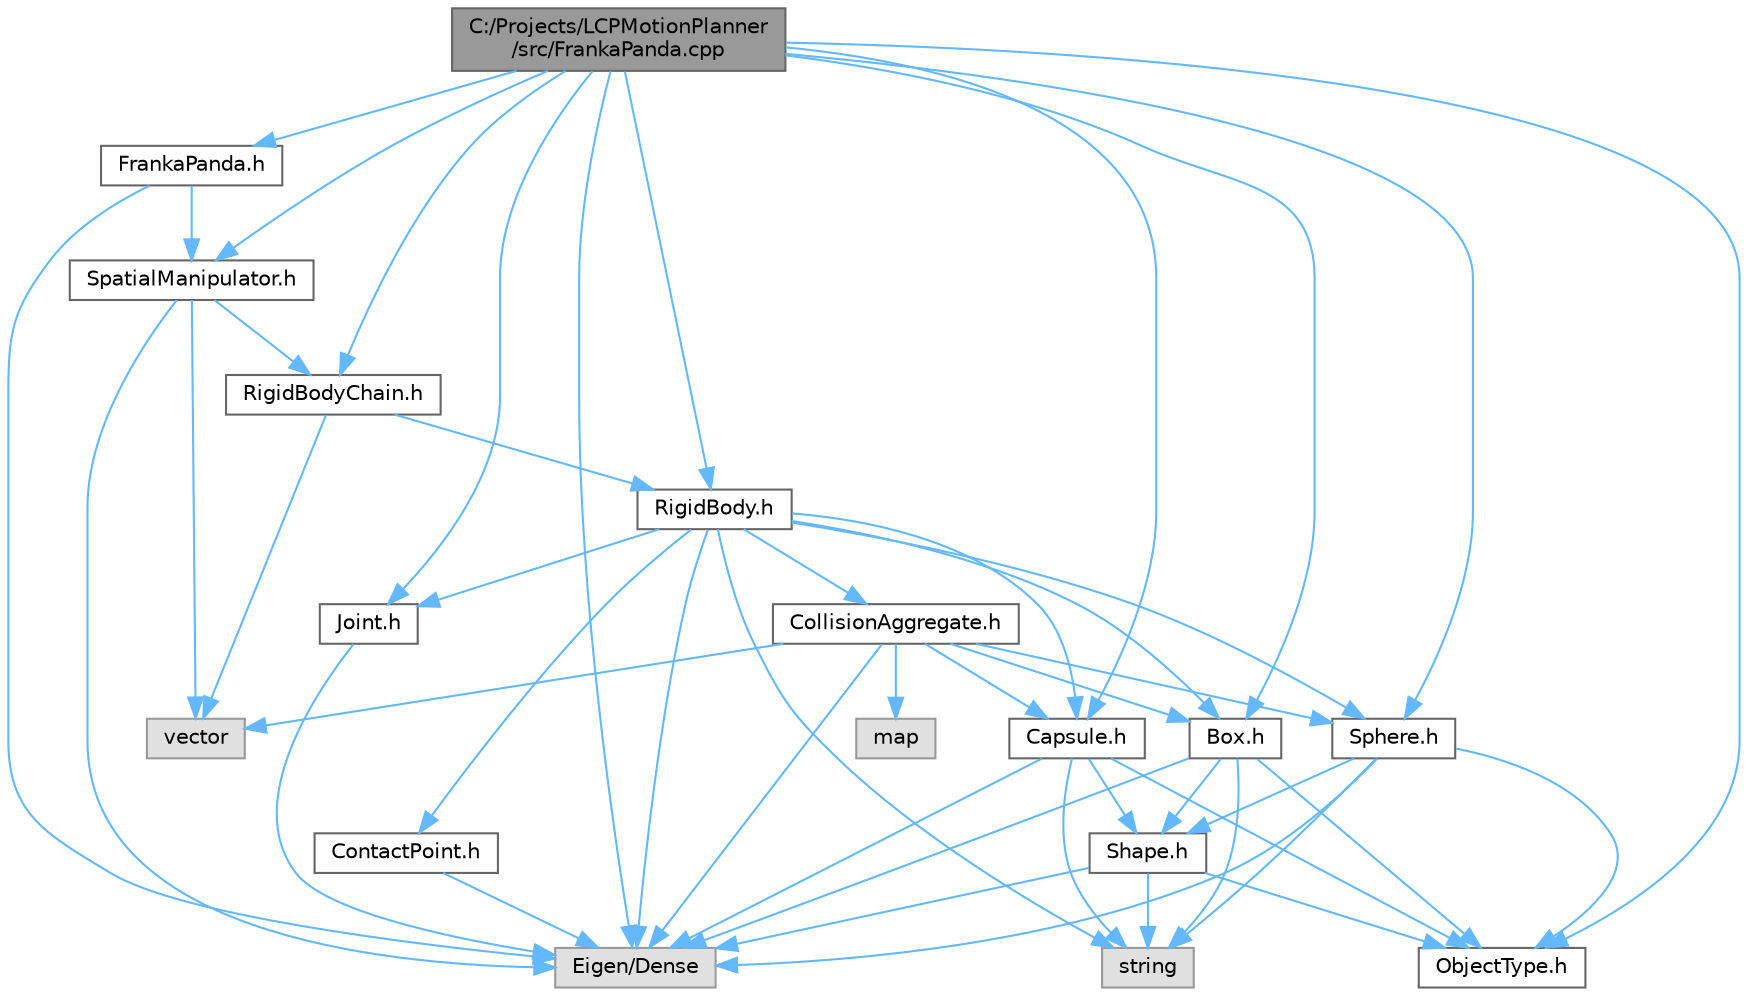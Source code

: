 digraph "C:/Projects/LCPMotionPlanner/src/FrankaPanda.cpp"
{
 // LATEX_PDF_SIZE
  bgcolor="transparent";
  edge [fontname=Helvetica,fontsize=10,labelfontname=Helvetica,labelfontsize=10];
  node [fontname=Helvetica,fontsize=10,shape=box,height=0.2,width=0.4];
  Node1 [label="C:/Projects/LCPMotionPlanner\l/src/FrankaPanda.cpp",height=0.2,width=0.4,color="gray40", fillcolor="grey60", style="filled", fontcolor="black",tooltip=" "];
  Node1 -> Node2 [color="steelblue1",style="solid"];
  Node2 [label="FrankaPanda.h",height=0.2,width=0.4,color="grey40", fillcolor="white", style="filled",URL="$_franka_panda_8h.html",tooltip=" "];
  Node2 -> Node3 [color="steelblue1",style="solid"];
  Node3 [label="SpatialManipulator.h",height=0.2,width=0.4,color="grey40", fillcolor="white", style="filled",URL="$_spatial_manipulator_8h.html",tooltip=" "];
  Node3 -> Node4 [color="steelblue1",style="solid"];
  Node4 [label="RigidBodyChain.h",height=0.2,width=0.4,color="grey40", fillcolor="white", style="filled",URL="$_rigid_body_chain_8h.html",tooltip=" "];
  Node4 -> Node5 [color="steelblue1",style="solid"];
  Node5 [label="vector",height=0.2,width=0.4,color="grey60", fillcolor="#E0E0E0", style="filled",tooltip=" "];
  Node4 -> Node6 [color="steelblue1",style="solid"];
  Node6 [label="RigidBody.h",height=0.2,width=0.4,color="grey40", fillcolor="white", style="filled",URL="$_rigid_body_8h.html",tooltip=" "];
  Node6 -> Node7 [color="steelblue1",style="solid"];
  Node7 [label="Eigen/Dense",height=0.2,width=0.4,color="grey60", fillcolor="#E0E0E0", style="filled",tooltip=" "];
  Node6 -> Node8 [color="steelblue1",style="solid"];
  Node8 [label="Joint.h",height=0.2,width=0.4,color="grey40", fillcolor="white", style="filled",URL="$_joint_8h.html",tooltip=" "];
  Node8 -> Node7 [color="steelblue1",style="solid"];
  Node6 -> Node9 [color="steelblue1",style="solid"];
  Node9 [label="CollisionAggregate.h",height=0.2,width=0.4,color="grey40", fillcolor="white", style="filled",URL="$_collision_aggregate_8h.html",tooltip=" "];
  Node9 -> Node10 [color="steelblue1",style="solid"];
  Node10 [label="Sphere.h",height=0.2,width=0.4,color="grey40", fillcolor="white", style="filled",URL="$_sphere_8h.html",tooltip=" "];
  Node10 -> Node11 [color="steelblue1",style="solid"];
  Node11 [label="Shape.h",height=0.2,width=0.4,color="grey40", fillcolor="white", style="filled",URL="$_shape_8h.html",tooltip=" "];
  Node11 -> Node12 [color="steelblue1",style="solid"];
  Node12 [label="ObjectType.h",height=0.2,width=0.4,color="grey40", fillcolor="white", style="filled",URL="$_object_type_8h.html",tooltip=" "];
  Node11 -> Node7 [color="steelblue1",style="solid"];
  Node11 -> Node13 [color="steelblue1",style="solid"];
  Node13 [label="string",height=0.2,width=0.4,color="grey60", fillcolor="#E0E0E0", style="filled",tooltip=" "];
  Node10 -> Node12 [color="steelblue1",style="solid"];
  Node10 -> Node7 [color="steelblue1",style="solid"];
  Node10 -> Node13 [color="steelblue1",style="solid"];
  Node9 -> Node14 [color="steelblue1",style="solid"];
  Node14 [label="Capsule.h",height=0.2,width=0.4,color="grey40", fillcolor="white", style="filled",URL="$_capsule_8h.html",tooltip=" "];
  Node14 -> Node11 [color="steelblue1",style="solid"];
  Node14 -> Node12 [color="steelblue1",style="solid"];
  Node14 -> Node7 [color="steelblue1",style="solid"];
  Node14 -> Node13 [color="steelblue1",style="solid"];
  Node9 -> Node15 [color="steelblue1",style="solid"];
  Node15 [label="Box.h",height=0.2,width=0.4,color="grey40", fillcolor="white", style="filled",URL="$_box_8h.html",tooltip=" "];
  Node15 -> Node11 [color="steelblue1",style="solid"];
  Node15 -> Node12 [color="steelblue1",style="solid"];
  Node15 -> Node7 [color="steelblue1",style="solid"];
  Node15 -> Node13 [color="steelblue1",style="solid"];
  Node9 -> Node5 [color="steelblue1",style="solid"];
  Node9 -> Node16 [color="steelblue1",style="solid"];
  Node16 [label="map",height=0.2,width=0.4,color="grey60", fillcolor="#E0E0E0", style="filled",tooltip=" "];
  Node9 -> Node7 [color="steelblue1",style="solid"];
  Node6 -> Node10 [color="steelblue1",style="solid"];
  Node6 -> Node14 [color="steelblue1",style="solid"];
  Node6 -> Node15 [color="steelblue1",style="solid"];
  Node6 -> Node17 [color="steelblue1",style="solid"];
  Node17 [label="ContactPoint.h",height=0.2,width=0.4,color="grey40", fillcolor="white", style="filled",URL="$_contact_point_8h.html",tooltip=" "];
  Node17 -> Node7 [color="steelblue1",style="solid"];
  Node6 -> Node13 [color="steelblue1",style="solid"];
  Node3 -> Node7 [color="steelblue1",style="solid"];
  Node3 -> Node5 [color="steelblue1",style="solid"];
  Node2 -> Node7 [color="steelblue1",style="solid"];
  Node1 -> Node3 [color="steelblue1",style="solid"];
  Node1 -> Node4 [color="steelblue1",style="solid"];
  Node1 -> Node6 [color="steelblue1",style="solid"];
  Node1 -> Node8 [color="steelblue1",style="solid"];
  Node1 -> Node10 [color="steelblue1",style="solid"];
  Node1 -> Node14 [color="steelblue1",style="solid"];
  Node1 -> Node15 [color="steelblue1",style="solid"];
  Node1 -> Node12 [color="steelblue1",style="solid"];
  Node1 -> Node7 [color="steelblue1",style="solid"];
}
